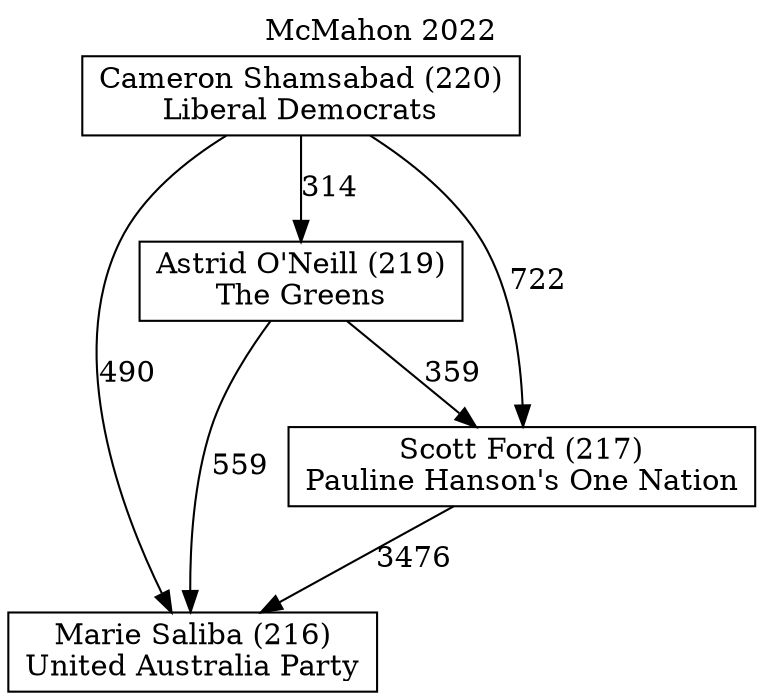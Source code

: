// House preference flow
digraph "Marie Saliba (216)_McMahon_2022" {
	graph [label="McMahon 2022" labelloc=t mclimit=10]
	node [shape=box]
	"Astrid O'Neill (219)" [label="Astrid O'Neill (219)
The Greens"]
	"Cameron Shamsabad (220)" [label="Cameron Shamsabad (220)
Liberal Democrats"]
	"Marie Saliba (216)" [label="Marie Saliba (216)
United Australia Party"]
	"Scott Ford (217)" [label="Scott Ford (217)
Pauline Hanson's One Nation"]
	"Cameron Shamsabad (220)" -> "Marie Saliba (216)" [label=490]
	"Cameron Shamsabad (220)" -> "Scott Ford (217)" [label=722]
	"Astrid O'Neill (219)" -> "Scott Ford (217)" [label=359]
	"Cameron Shamsabad (220)" -> "Astrid O'Neill (219)" [label=314]
	"Scott Ford (217)" -> "Marie Saliba (216)" [label=3476]
	"Astrid O'Neill (219)" -> "Marie Saliba (216)" [label=559]
}
